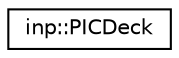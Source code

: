 digraph "Graphical Class Hierarchy"
{
  edge [fontname="Helvetica",fontsize="10",labelfontname="Helvetica",labelfontsize="10"];
  node [fontname="Helvetica",fontsize="10",shape=record];
  rankdir="LR";
  Node0 [label="inp::PICDeck",height=0.2,width=0.4,color="black", fillcolor="white", style="filled",URL="$structinp_1_1PICDeck.html",tooltip="User-input data for particle neighbor search. "];
}
